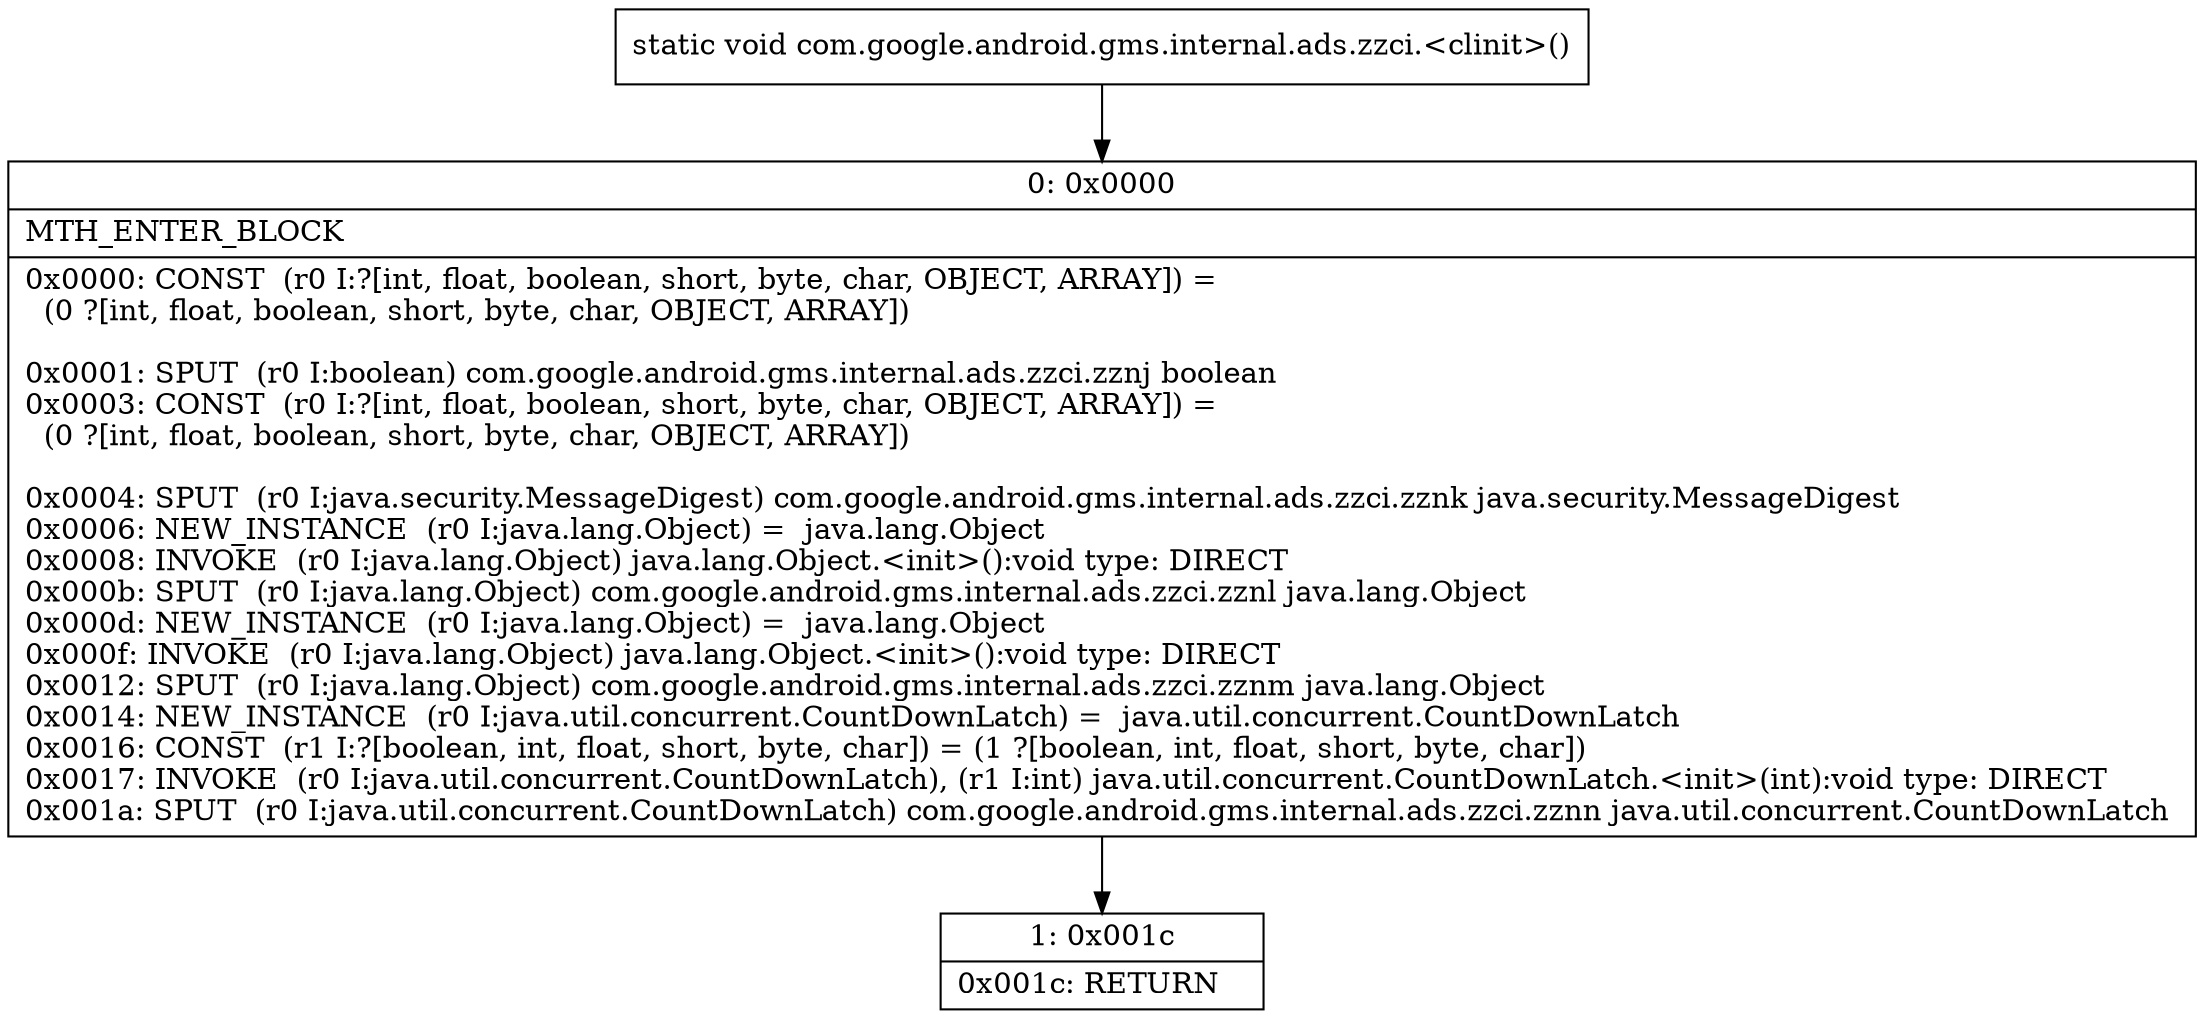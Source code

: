 digraph "CFG forcom.google.android.gms.internal.ads.zzci.\<clinit\>()V" {
Node_0 [shape=record,label="{0\:\ 0x0000|MTH_ENTER_BLOCK\l|0x0000: CONST  (r0 I:?[int, float, boolean, short, byte, char, OBJECT, ARRAY]) = \l  (0 ?[int, float, boolean, short, byte, char, OBJECT, ARRAY])\l \l0x0001: SPUT  (r0 I:boolean) com.google.android.gms.internal.ads.zzci.zznj boolean \l0x0003: CONST  (r0 I:?[int, float, boolean, short, byte, char, OBJECT, ARRAY]) = \l  (0 ?[int, float, boolean, short, byte, char, OBJECT, ARRAY])\l \l0x0004: SPUT  (r0 I:java.security.MessageDigest) com.google.android.gms.internal.ads.zzci.zznk java.security.MessageDigest \l0x0006: NEW_INSTANCE  (r0 I:java.lang.Object) =  java.lang.Object \l0x0008: INVOKE  (r0 I:java.lang.Object) java.lang.Object.\<init\>():void type: DIRECT \l0x000b: SPUT  (r0 I:java.lang.Object) com.google.android.gms.internal.ads.zzci.zznl java.lang.Object \l0x000d: NEW_INSTANCE  (r0 I:java.lang.Object) =  java.lang.Object \l0x000f: INVOKE  (r0 I:java.lang.Object) java.lang.Object.\<init\>():void type: DIRECT \l0x0012: SPUT  (r0 I:java.lang.Object) com.google.android.gms.internal.ads.zzci.zznm java.lang.Object \l0x0014: NEW_INSTANCE  (r0 I:java.util.concurrent.CountDownLatch) =  java.util.concurrent.CountDownLatch \l0x0016: CONST  (r1 I:?[boolean, int, float, short, byte, char]) = (1 ?[boolean, int, float, short, byte, char]) \l0x0017: INVOKE  (r0 I:java.util.concurrent.CountDownLatch), (r1 I:int) java.util.concurrent.CountDownLatch.\<init\>(int):void type: DIRECT \l0x001a: SPUT  (r0 I:java.util.concurrent.CountDownLatch) com.google.android.gms.internal.ads.zzci.zznn java.util.concurrent.CountDownLatch \l}"];
Node_1 [shape=record,label="{1\:\ 0x001c|0x001c: RETURN   \l}"];
MethodNode[shape=record,label="{static void com.google.android.gms.internal.ads.zzci.\<clinit\>() }"];
MethodNode -> Node_0;
Node_0 -> Node_1;
}

